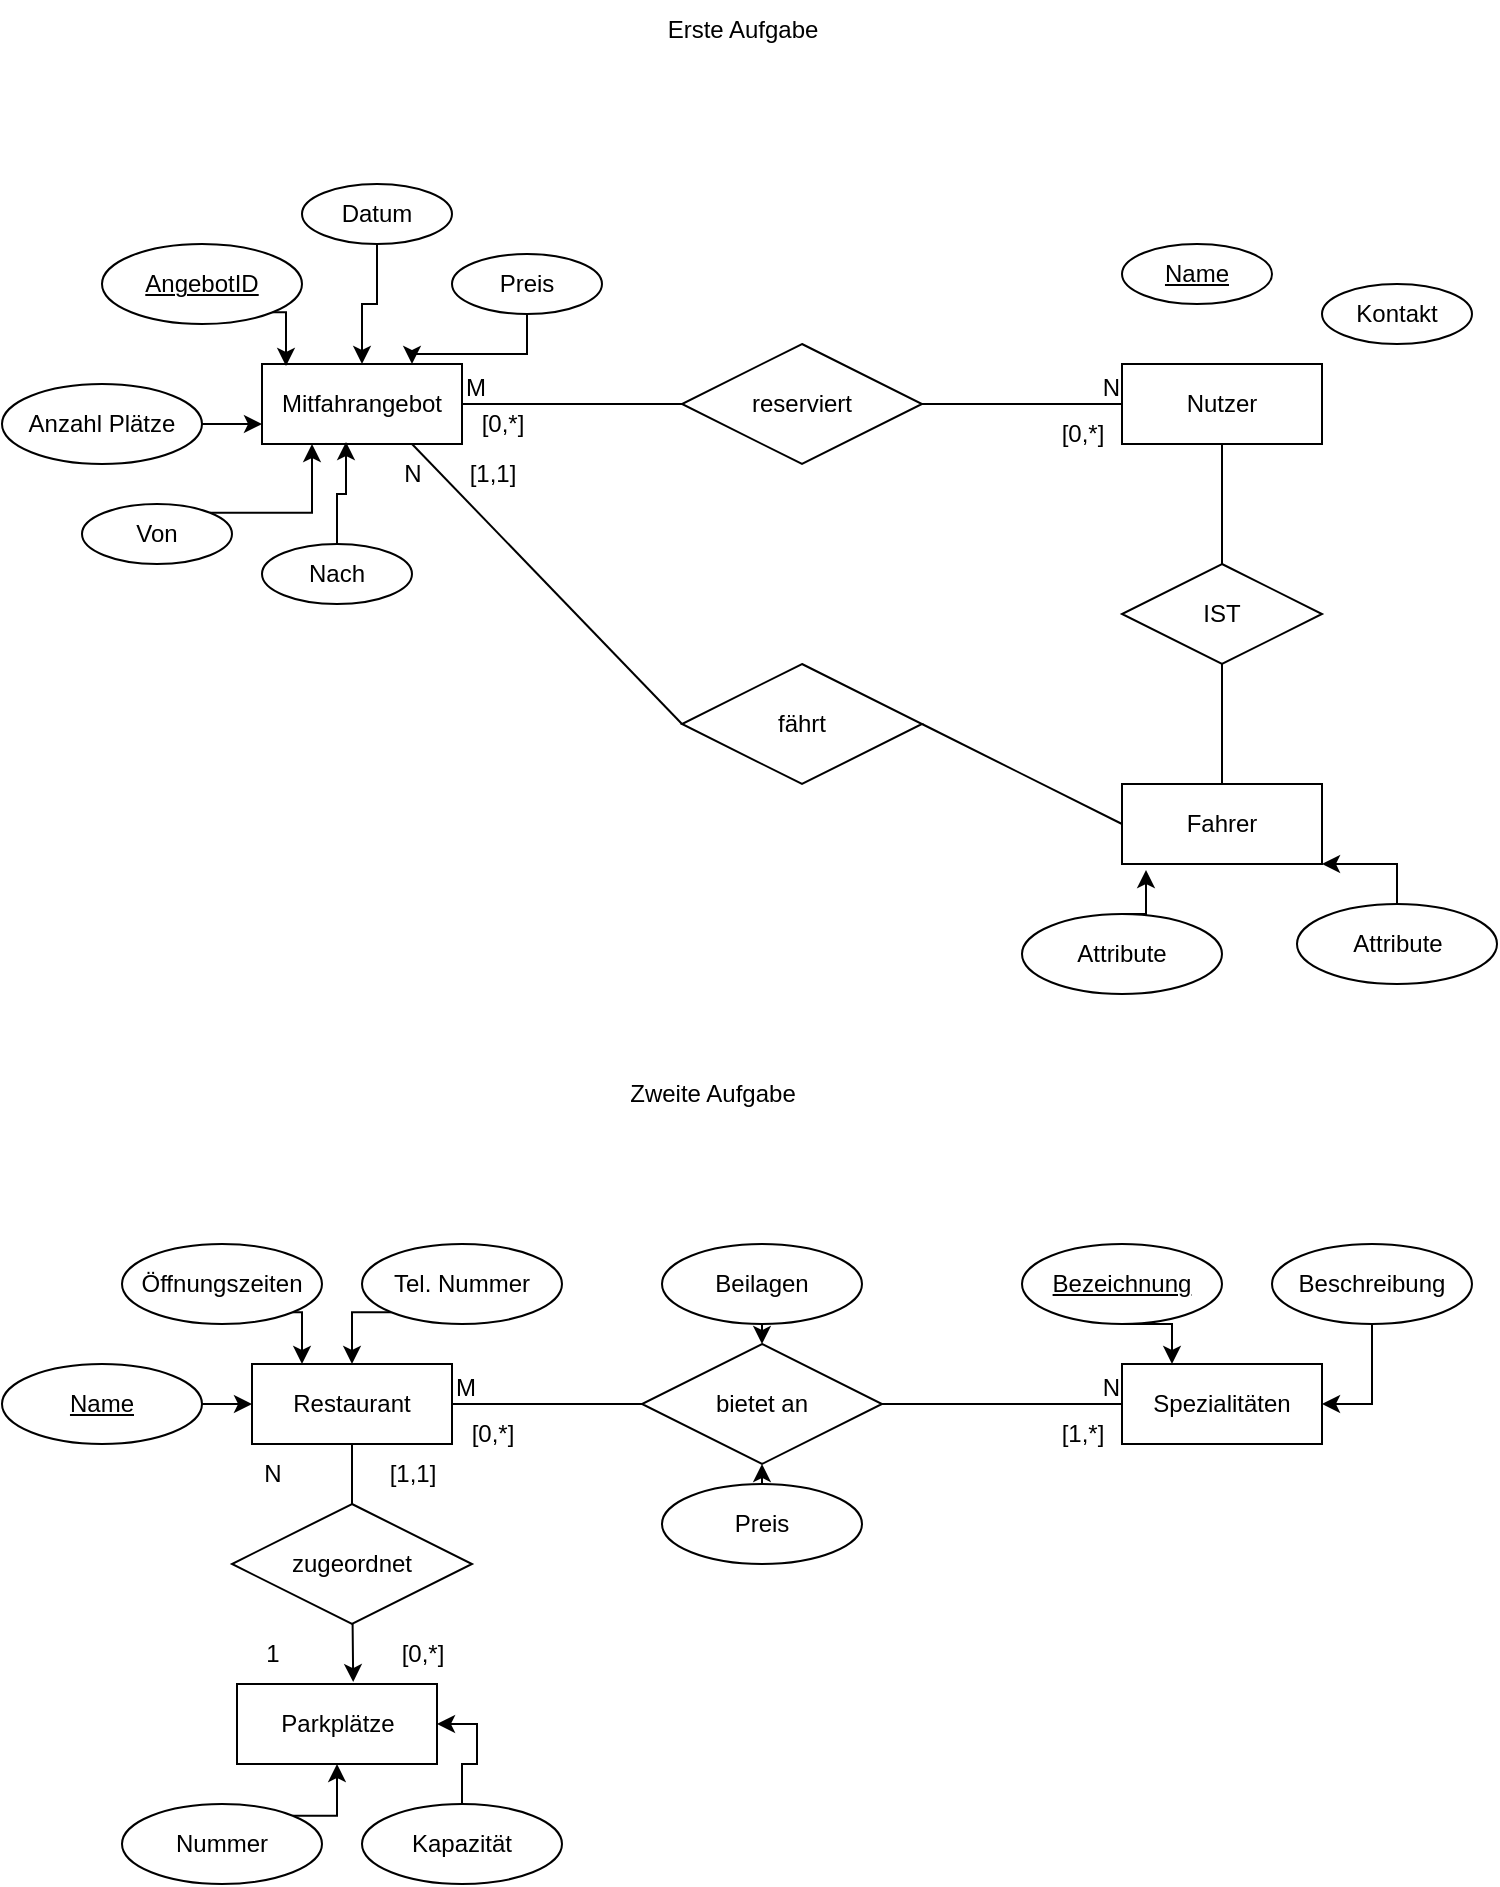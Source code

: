 <mxfile version="24.8.4">
  <diagram name="Seite-1" id="p8VCC9FZWKNZ37idPYZn">
    <mxGraphModel dx="662" dy="418" grid="1" gridSize="10" guides="1" tooltips="1" connect="1" arrows="1" fold="1" page="1" pageScale="1" pageWidth="827" pageHeight="1169" math="0" shadow="0">
      <root>
        <mxCell id="0" />
        <mxCell id="1" parent="0" />
        <mxCell id="WAFQGVnsethL2BhoRtgt-1" value="Mitfahrangebot" style="whiteSpace=wrap;html=1;align=center;" vertex="1" parent="1">
          <mxGeometry x="160" y="270" width="100" height="40" as="geometry" />
        </mxCell>
        <mxCell id="WAFQGVnsethL2BhoRtgt-2" value="Nutzer" style="whiteSpace=wrap;html=1;align=center;" vertex="1" parent="1">
          <mxGeometry x="590" y="270" width="100" height="40" as="geometry" />
        </mxCell>
        <mxCell id="WAFQGVnsethL2BhoRtgt-3" value="Fahrer" style="whiteSpace=wrap;html=1;align=center;" vertex="1" parent="1">
          <mxGeometry x="590" y="480" width="100" height="40" as="geometry" />
        </mxCell>
        <mxCell id="WAFQGVnsethL2BhoRtgt-6" value="fährt" style="shape=rhombus;perimeter=rhombusPerimeter;whiteSpace=wrap;html=1;align=center;" vertex="1" parent="1">
          <mxGeometry x="370" y="420" width="120" height="60" as="geometry" />
        </mxCell>
        <mxCell id="WAFQGVnsethL2BhoRtgt-7" value="Nach" style="ellipse;whiteSpace=wrap;html=1;align=center;" vertex="1" parent="1">
          <mxGeometry x="160" y="360" width="75" height="30" as="geometry" />
        </mxCell>
        <mxCell id="WAFQGVnsethL2BhoRtgt-36" style="edgeStyle=orthogonalEdgeStyle;rounded=0;orthogonalLoop=1;jettySize=auto;html=1;exitX=1;exitY=0;exitDx=0;exitDy=0;entryX=0.25;entryY=1;entryDx=0;entryDy=0;" edge="1" parent="1" source="WAFQGVnsethL2BhoRtgt-8" target="WAFQGVnsethL2BhoRtgt-1">
          <mxGeometry relative="1" as="geometry" />
        </mxCell>
        <mxCell id="WAFQGVnsethL2BhoRtgt-8" value="Von" style="ellipse;whiteSpace=wrap;html=1;align=center;" vertex="1" parent="1">
          <mxGeometry x="70" y="340" width="75" height="30" as="geometry" />
        </mxCell>
        <mxCell id="WAFQGVnsethL2BhoRtgt-37" style="edgeStyle=orthogonalEdgeStyle;rounded=0;orthogonalLoop=1;jettySize=auto;html=1;exitX=1;exitY=0.5;exitDx=0;exitDy=0;entryX=0;entryY=0.75;entryDx=0;entryDy=0;" edge="1" parent="1" source="WAFQGVnsethL2BhoRtgt-9" target="WAFQGVnsethL2BhoRtgt-1">
          <mxGeometry relative="1" as="geometry" />
        </mxCell>
        <mxCell id="WAFQGVnsethL2BhoRtgt-9" value="Anzahl Plätze" style="ellipse;whiteSpace=wrap;html=1;align=center;" vertex="1" parent="1">
          <mxGeometry x="30" y="280" width="100" height="40" as="geometry" />
        </mxCell>
        <mxCell id="WAFQGVnsethL2BhoRtgt-40" style="edgeStyle=orthogonalEdgeStyle;rounded=0;orthogonalLoop=1;jettySize=auto;html=1;exitX=0.5;exitY=1;exitDx=0;exitDy=0;entryX=0.75;entryY=0;entryDx=0;entryDy=0;" edge="1" parent="1" source="WAFQGVnsethL2BhoRtgt-10" target="WAFQGVnsethL2BhoRtgt-1">
          <mxGeometry relative="1" as="geometry" />
        </mxCell>
        <mxCell id="WAFQGVnsethL2BhoRtgt-10" value="Preis" style="ellipse;whiteSpace=wrap;html=1;align=center;" vertex="1" parent="1">
          <mxGeometry x="255" y="215" width="75" height="30" as="geometry" />
        </mxCell>
        <mxCell id="WAFQGVnsethL2BhoRtgt-39" style="edgeStyle=orthogonalEdgeStyle;rounded=0;orthogonalLoop=1;jettySize=auto;html=1;exitX=0.5;exitY=1;exitDx=0;exitDy=0;entryX=0.5;entryY=0;entryDx=0;entryDy=0;" edge="1" parent="1" source="WAFQGVnsethL2BhoRtgt-11" target="WAFQGVnsethL2BhoRtgt-1">
          <mxGeometry relative="1" as="geometry" />
        </mxCell>
        <mxCell id="WAFQGVnsethL2BhoRtgt-11" value="Datum" style="ellipse;whiteSpace=wrap;html=1;align=center;" vertex="1" parent="1">
          <mxGeometry x="180" y="180" width="75" height="30" as="geometry" />
        </mxCell>
        <mxCell id="WAFQGVnsethL2BhoRtgt-12" value="AngebotID" style="ellipse;whiteSpace=wrap;html=1;align=center;fontStyle=4;" vertex="1" parent="1">
          <mxGeometry x="80" y="210" width="100" height="40" as="geometry" />
        </mxCell>
        <mxCell id="WAFQGVnsethL2BhoRtgt-13" value="Kontakt" style="ellipse;whiteSpace=wrap;html=1;align=center;" vertex="1" parent="1">
          <mxGeometry x="690" y="230" width="75" height="30" as="geometry" />
        </mxCell>
        <mxCell id="WAFQGVnsethL2BhoRtgt-14" value="Name" style="ellipse;whiteSpace=wrap;html=1;align=center;fontStyle=4;" vertex="1" parent="1">
          <mxGeometry x="590" y="210" width="75" height="30" as="geometry" />
        </mxCell>
        <mxCell id="WAFQGVnsethL2BhoRtgt-15" value="Attribute" style="ellipse;whiteSpace=wrap;html=1;align=center;" vertex="1" parent="1">
          <mxGeometry x="540" y="545" width="100" height="40" as="geometry" />
        </mxCell>
        <mxCell id="WAFQGVnsethL2BhoRtgt-16" value="Erste Aufgabe" style="text;html=1;align=center;verticalAlign=middle;resizable=0;points=[];autosize=1;strokeColor=none;fillColor=none;" vertex="1" parent="1">
          <mxGeometry x="350" y="88" width="100" height="30" as="geometry" />
        </mxCell>
        <mxCell id="WAFQGVnsethL2BhoRtgt-18" value="Zweite Aufgabe" style="text;html=1;align=center;verticalAlign=middle;resizable=0;points=[];autosize=1;strokeColor=none;fillColor=none;" vertex="1" parent="1">
          <mxGeometry x="330" y="620" width="110" height="30" as="geometry" />
        </mxCell>
        <mxCell id="WAFQGVnsethL2BhoRtgt-34" style="edgeStyle=orthogonalEdgeStyle;rounded=0;orthogonalLoop=1;jettySize=auto;html=1;exitX=0.5;exitY=0;exitDx=0;exitDy=0;entryX=1;entryY=1;entryDx=0;entryDy=0;" edge="1" parent="1" source="WAFQGVnsethL2BhoRtgt-20" target="WAFQGVnsethL2BhoRtgt-3">
          <mxGeometry relative="1" as="geometry" />
        </mxCell>
        <mxCell id="WAFQGVnsethL2BhoRtgt-20" value="Attribute" style="ellipse;whiteSpace=wrap;html=1;align=center;" vertex="1" parent="1">
          <mxGeometry x="677.5" y="540" width="100" height="40" as="geometry" />
        </mxCell>
        <mxCell id="WAFQGVnsethL2BhoRtgt-21" value="Restaurant" style="whiteSpace=wrap;html=1;align=center;" vertex="1" parent="1">
          <mxGeometry x="155" y="770" width="100" height="40" as="geometry" />
        </mxCell>
        <mxCell id="WAFQGVnsethL2BhoRtgt-23" value="Spezialitäten" style="whiteSpace=wrap;html=1;align=center;" vertex="1" parent="1">
          <mxGeometry x="590" y="770" width="100" height="40" as="geometry" />
        </mxCell>
        <mxCell id="WAFQGVnsethL2BhoRtgt-75" style="edgeStyle=orthogonalEdgeStyle;rounded=0;orthogonalLoop=1;jettySize=auto;html=1;exitX=1;exitY=0.5;exitDx=0;exitDy=0;entryX=0;entryY=0.5;entryDx=0;entryDy=0;" edge="1" parent="1" source="WAFQGVnsethL2BhoRtgt-24" target="WAFQGVnsethL2BhoRtgt-21">
          <mxGeometry relative="1" as="geometry" />
        </mxCell>
        <mxCell id="WAFQGVnsethL2BhoRtgt-24" value="Name" style="ellipse;whiteSpace=wrap;html=1;align=center;fontStyle=4;" vertex="1" parent="1">
          <mxGeometry x="30" y="770" width="100" height="40" as="geometry" />
        </mxCell>
        <mxCell id="WAFQGVnsethL2BhoRtgt-76" style="edgeStyle=orthogonalEdgeStyle;rounded=0;orthogonalLoop=1;jettySize=auto;html=1;exitX=1;exitY=1;exitDx=0;exitDy=0;entryX=0.25;entryY=0;entryDx=0;entryDy=0;" edge="1" parent="1" source="WAFQGVnsethL2BhoRtgt-25" target="WAFQGVnsethL2BhoRtgt-21">
          <mxGeometry relative="1" as="geometry" />
        </mxCell>
        <mxCell id="WAFQGVnsethL2BhoRtgt-25" value="Öffnungszeiten" style="ellipse;whiteSpace=wrap;html=1;align=center;" vertex="1" parent="1">
          <mxGeometry x="90" y="710" width="100" height="40" as="geometry" />
        </mxCell>
        <mxCell id="WAFQGVnsethL2BhoRtgt-77" style="edgeStyle=orthogonalEdgeStyle;rounded=0;orthogonalLoop=1;jettySize=auto;html=1;exitX=0;exitY=1;exitDx=0;exitDy=0;entryX=0.5;entryY=0;entryDx=0;entryDy=0;" edge="1" parent="1" source="WAFQGVnsethL2BhoRtgt-26" target="WAFQGVnsethL2BhoRtgt-21">
          <mxGeometry relative="1" as="geometry" />
        </mxCell>
        <mxCell id="WAFQGVnsethL2BhoRtgt-26" value="Tel. Nummer" style="ellipse;whiteSpace=wrap;html=1;align=center;" vertex="1" parent="1">
          <mxGeometry x="210" y="710" width="100" height="40" as="geometry" />
        </mxCell>
        <mxCell id="WAFQGVnsethL2BhoRtgt-29" value="" style="endArrow=none;html=1;rounded=0;exitX=1;exitY=0.5;exitDx=0;exitDy=0;entryX=0;entryY=0.5;entryDx=0;entryDy=0;" edge="1" parent="1" source="WAFQGVnsethL2BhoRtgt-1" target="WAFQGVnsethL2BhoRtgt-2">
          <mxGeometry relative="1" as="geometry">
            <mxPoint x="290" y="340" as="sourcePoint" />
            <mxPoint x="490" y="440" as="targetPoint" />
          </mxGeometry>
        </mxCell>
        <mxCell id="WAFQGVnsethL2BhoRtgt-30" value="M" style="resizable=0;html=1;whiteSpace=wrap;align=left;verticalAlign=bottom;" connectable="0" vertex="1" parent="WAFQGVnsethL2BhoRtgt-29">
          <mxGeometry x="-1" relative="1" as="geometry" />
        </mxCell>
        <mxCell id="WAFQGVnsethL2BhoRtgt-31" value="N" style="resizable=0;html=1;whiteSpace=wrap;align=right;verticalAlign=bottom;" connectable="0" vertex="1" parent="WAFQGVnsethL2BhoRtgt-29">
          <mxGeometry x="1" relative="1" as="geometry" />
        </mxCell>
        <mxCell id="WAFQGVnsethL2BhoRtgt-5" value="reserviert" style="shape=rhombus;perimeter=rhombusPerimeter;whiteSpace=wrap;html=1;align=center;" vertex="1" parent="1">
          <mxGeometry x="370" y="260" width="120" height="60" as="geometry" />
        </mxCell>
        <mxCell id="WAFQGVnsethL2BhoRtgt-32" value="" style="endArrow=none;html=1;rounded=0;exitX=0.5;exitY=1;exitDx=0;exitDy=0;entryX=0.5;entryY=0;entryDx=0;entryDy=0;" edge="1" parent="1" source="WAFQGVnsethL2BhoRtgt-2" target="WAFQGVnsethL2BhoRtgt-3">
          <mxGeometry relative="1" as="geometry">
            <mxPoint x="650" y="340" as="sourcePoint" />
            <mxPoint x="490" y="440" as="targetPoint" />
          </mxGeometry>
        </mxCell>
        <mxCell id="WAFQGVnsethL2BhoRtgt-4" value="IST" style="shape=rhombus;perimeter=rhombusPerimeter;whiteSpace=wrap;html=1;align=center;" vertex="1" parent="1">
          <mxGeometry x="590" y="370" width="100" height="50" as="geometry" />
        </mxCell>
        <mxCell id="WAFQGVnsethL2BhoRtgt-33" style="edgeStyle=orthogonalEdgeStyle;rounded=0;orthogonalLoop=1;jettySize=auto;html=1;exitX=0.5;exitY=0;exitDx=0;exitDy=0;entryX=0.12;entryY=1.075;entryDx=0;entryDy=0;entryPerimeter=0;" edge="1" parent="1" source="WAFQGVnsethL2BhoRtgt-15" target="WAFQGVnsethL2BhoRtgt-3">
          <mxGeometry relative="1" as="geometry" />
        </mxCell>
        <mxCell id="WAFQGVnsethL2BhoRtgt-35" style="edgeStyle=orthogonalEdgeStyle;rounded=0;orthogonalLoop=1;jettySize=auto;html=1;exitX=0.5;exitY=0;exitDx=0;exitDy=0;entryX=0.42;entryY=0.975;entryDx=0;entryDy=0;entryPerimeter=0;" edge="1" parent="1" source="WAFQGVnsethL2BhoRtgt-7" target="WAFQGVnsethL2BhoRtgt-1">
          <mxGeometry relative="1" as="geometry" />
        </mxCell>
        <mxCell id="WAFQGVnsethL2BhoRtgt-38" style="edgeStyle=orthogonalEdgeStyle;rounded=0;orthogonalLoop=1;jettySize=auto;html=1;exitX=1;exitY=1;exitDx=0;exitDy=0;entryX=0.12;entryY=0.025;entryDx=0;entryDy=0;entryPerimeter=0;" edge="1" parent="1" source="WAFQGVnsethL2BhoRtgt-12" target="WAFQGVnsethL2BhoRtgt-1">
          <mxGeometry relative="1" as="geometry" />
        </mxCell>
        <mxCell id="WAFQGVnsethL2BhoRtgt-41" value="" style="endArrow=none;html=1;rounded=0;entryX=0;entryY=0.5;entryDx=0;entryDy=0;exitX=1;exitY=0.5;exitDx=0;exitDy=0;" edge="1" parent="1" source="WAFQGVnsethL2BhoRtgt-6" target="WAFQGVnsethL2BhoRtgt-3">
          <mxGeometry relative="1" as="geometry">
            <mxPoint x="330" y="440" as="sourcePoint" />
            <mxPoint x="490" y="440" as="targetPoint" />
          </mxGeometry>
        </mxCell>
        <mxCell id="WAFQGVnsethL2BhoRtgt-42" value="" style="endArrow=none;html=1;rounded=0;exitX=0.75;exitY=1;exitDx=0;exitDy=0;entryX=0;entryY=0.5;entryDx=0;entryDy=0;" edge="1" parent="1" source="WAFQGVnsethL2BhoRtgt-1" target="WAFQGVnsethL2BhoRtgt-6">
          <mxGeometry relative="1" as="geometry">
            <mxPoint x="330" y="440" as="sourcePoint" />
            <mxPoint x="490" y="440" as="targetPoint" />
          </mxGeometry>
        </mxCell>
        <mxCell id="WAFQGVnsethL2BhoRtgt-43" value="N" style="text;html=1;align=center;verticalAlign=middle;resizable=0;points=[];autosize=1;strokeColor=none;fillColor=none;" vertex="1" parent="1">
          <mxGeometry x="220" y="310" width="30" height="30" as="geometry" />
        </mxCell>
        <mxCell id="WAFQGVnsethL2BhoRtgt-44" value="[0,*]" style="text;html=1;align=center;verticalAlign=middle;resizable=0;points=[];autosize=1;strokeColor=none;fillColor=none;" vertex="1" parent="1">
          <mxGeometry x="260" y="285" width="40" height="30" as="geometry" />
        </mxCell>
        <mxCell id="WAFQGVnsethL2BhoRtgt-45" value="[1,1]" style="text;html=1;align=center;verticalAlign=middle;resizable=0;points=[];autosize=1;strokeColor=none;fillColor=none;" vertex="1" parent="1">
          <mxGeometry x="250" y="310" width="50" height="30" as="geometry" />
        </mxCell>
        <mxCell id="WAFQGVnsethL2BhoRtgt-46" value="[0,*]" style="text;html=1;align=center;verticalAlign=middle;resizable=0;points=[];autosize=1;strokeColor=none;fillColor=none;" vertex="1" parent="1">
          <mxGeometry x="550" y="290" width="40" height="30" as="geometry" />
        </mxCell>
        <mxCell id="WAFQGVnsethL2BhoRtgt-72" style="edgeStyle=orthogonalEdgeStyle;rounded=0;orthogonalLoop=1;jettySize=auto;html=1;exitX=0.5;exitY=1;exitDx=0;exitDy=0;entryX=0.5;entryY=0;entryDx=0;entryDy=0;" edge="1" parent="1" source="WAFQGVnsethL2BhoRtgt-47" target="WAFQGVnsethL2BhoRtgt-22">
          <mxGeometry relative="1" as="geometry" />
        </mxCell>
        <mxCell id="WAFQGVnsethL2BhoRtgt-47" value="Beilagen" style="ellipse;whiteSpace=wrap;html=1;align=center;" vertex="1" parent="1">
          <mxGeometry x="360" y="710" width="100" height="40" as="geometry" />
        </mxCell>
        <mxCell id="WAFQGVnsethL2BhoRtgt-71" style="edgeStyle=orthogonalEdgeStyle;rounded=0;orthogonalLoop=1;jettySize=auto;html=1;exitX=0.5;exitY=0;exitDx=0;exitDy=0;entryX=0.5;entryY=1;entryDx=0;entryDy=0;" edge="1" parent="1" source="WAFQGVnsethL2BhoRtgt-48" target="WAFQGVnsethL2BhoRtgt-22">
          <mxGeometry relative="1" as="geometry" />
        </mxCell>
        <mxCell id="WAFQGVnsethL2BhoRtgt-48" value="Preis" style="ellipse;whiteSpace=wrap;html=1;align=center;" vertex="1" parent="1">
          <mxGeometry x="360" y="830" width="100" height="40" as="geometry" />
        </mxCell>
        <mxCell id="WAFQGVnsethL2BhoRtgt-73" style="edgeStyle=orthogonalEdgeStyle;rounded=0;orthogonalLoop=1;jettySize=auto;html=1;exitX=0.5;exitY=1;exitDx=0;exitDy=0;entryX=0.25;entryY=0;entryDx=0;entryDy=0;" edge="1" parent="1" source="WAFQGVnsethL2BhoRtgt-49" target="WAFQGVnsethL2BhoRtgt-23">
          <mxGeometry relative="1" as="geometry" />
        </mxCell>
        <mxCell id="WAFQGVnsethL2BhoRtgt-49" value="Bezeichnung" style="ellipse;whiteSpace=wrap;html=1;align=center;fontStyle=4;" vertex="1" parent="1">
          <mxGeometry x="540" y="710" width="100" height="40" as="geometry" />
        </mxCell>
        <mxCell id="WAFQGVnsethL2BhoRtgt-74" style="edgeStyle=orthogonalEdgeStyle;rounded=0;orthogonalLoop=1;jettySize=auto;html=1;entryX=1;entryY=0.5;entryDx=0;entryDy=0;" edge="1" parent="1" source="WAFQGVnsethL2BhoRtgt-50" target="WAFQGVnsethL2BhoRtgt-23">
          <mxGeometry relative="1" as="geometry" />
        </mxCell>
        <mxCell id="WAFQGVnsethL2BhoRtgt-50" value="Beschreibung" style="ellipse;whiteSpace=wrap;html=1;align=center;" vertex="1" parent="1">
          <mxGeometry x="665" y="710" width="100" height="40" as="geometry" />
        </mxCell>
        <mxCell id="WAFQGVnsethL2BhoRtgt-52" value="Parkplätze" style="whiteSpace=wrap;html=1;align=center;" vertex="1" parent="1">
          <mxGeometry x="147.5" y="930" width="100" height="40" as="geometry" />
        </mxCell>
        <mxCell id="WAFQGVnsethL2BhoRtgt-53" value="" style="endArrow=none;html=1;rounded=0;exitX=1;exitY=0.5;exitDx=0;exitDy=0;entryX=0;entryY=0.5;entryDx=0;entryDy=0;" edge="1" parent="1" source="WAFQGVnsethL2BhoRtgt-21" target="WAFQGVnsethL2BhoRtgt-23">
          <mxGeometry relative="1" as="geometry">
            <mxPoint x="330" y="800" as="sourcePoint" />
            <mxPoint x="490" y="800" as="targetPoint" />
          </mxGeometry>
        </mxCell>
        <mxCell id="WAFQGVnsethL2BhoRtgt-54" value="M" style="resizable=0;html=1;whiteSpace=wrap;align=left;verticalAlign=bottom;" connectable="0" vertex="1" parent="WAFQGVnsethL2BhoRtgt-53">
          <mxGeometry x="-1" relative="1" as="geometry" />
        </mxCell>
        <mxCell id="WAFQGVnsethL2BhoRtgt-55" value="N" style="resizable=0;html=1;whiteSpace=wrap;align=right;verticalAlign=bottom;" connectable="0" vertex="1" parent="WAFQGVnsethL2BhoRtgt-53">
          <mxGeometry x="1" relative="1" as="geometry" />
        </mxCell>
        <mxCell id="WAFQGVnsethL2BhoRtgt-22" value="bietet an" style="shape=rhombus;perimeter=rhombusPerimeter;whiteSpace=wrap;html=1;align=center;" vertex="1" parent="1">
          <mxGeometry x="350" y="760" width="120" height="60" as="geometry" />
        </mxCell>
        <mxCell id="WAFQGVnsethL2BhoRtgt-57" value="N" style="text;html=1;align=center;verticalAlign=middle;resizable=0;points=[];autosize=1;strokeColor=none;fillColor=none;" vertex="1" parent="1">
          <mxGeometry x="150" y="810" width="30" height="30" as="geometry" />
        </mxCell>
        <mxCell id="WAFQGVnsethL2BhoRtgt-58" value="1" style="text;html=1;align=center;verticalAlign=middle;resizable=0;points=[];autosize=1;strokeColor=none;fillColor=none;" vertex="1" parent="1">
          <mxGeometry x="150" y="900" width="30" height="30" as="geometry" />
        </mxCell>
        <mxCell id="WAFQGVnsethL2BhoRtgt-59" value="[0,*]" style="text;html=1;align=center;verticalAlign=middle;resizable=0;points=[];autosize=1;strokeColor=none;fillColor=none;" vertex="1" parent="1">
          <mxGeometry x="255" y="790" width="40" height="30" as="geometry" />
        </mxCell>
        <mxCell id="WAFQGVnsethL2BhoRtgt-61" value="[1,*]" style="text;html=1;align=center;verticalAlign=middle;resizable=0;points=[];autosize=1;strokeColor=none;fillColor=none;" vertex="1" parent="1">
          <mxGeometry x="550" y="790" width="40" height="30" as="geometry" />
        </mxCell>
        <mxCell id="WAFQGVnsethL2BhoRtgt-62" value="[1,1]" style="text;html=1;align=center;verticalAlign=middle;resizable=0;points=[];autosize=1;strokeColor=none;fillColor=none;" vertex="1" parent="1">
          <mxGeometry x="210" y="810" width="50" height="30" as="geometry" />
        </mxCell>
        <mxCell id="WAFQGVnsethL2BhoRtgt-63" value="[0,*]" style="text;html=1;align=center;verticalAlign=middle;resizable=0;points=[];autosize=1;strokeColor=none;fillColor=none;" vertex="1" parent="1">
          <mxGeometry x="220" y="900" width="40" height="30" as="geometry" />
        </mxCell>
        <mxCell id="WAFQGVnsethL2BhoRtgt-66" style="edgeStyle=orthogonalEdgeStyle;rounded=0;orthogonalLoop=1;jettySize=auto;html=1;exitX=0.5;exitY=1;exitDx=0;exitDy=0;entryX=0.581;entryY=-0.024;entryDx=0;entryDy=0;entryPerimeter=0;" edge="1" parent="1" source="WAFQGVnsethL2BhoRtgt-21" target="WAFQGVnsethL2BhoRtgt-52">
          <mxGeometry relative="1" as="geometry" />
        </mxCell>
        <mxCell id="WAFQGVnsethL2BhoRtgt-51" value="zugeordnet" style="shape=rhombus;perimeter=rhombusPerimeter;whiteSpace=wrap;html=1;align=center;" vertex="1" parent="1">
          <mxGeometry x="145" y="840" width="120" height="60" as="geometry" />
        </mxCell>
        <mxCell id="WAFQGVnsethL2BhoRtgt-70" style="edgeStyle=orthogonalEdgeStyle;rounded=0;orthogonalLoop=1;jettySize=auto;html=1;exitX=1;exitY=0;exitDx=0;exitDy=0;entryX=0.5;entryY=1;entryDx=0;entryDy=0;" edge="1" parent="1" source="WAFQGVnsethL2BhoRtgt-67" target="WAFQGVnsethL2BhoRtgt-52">
          <mxGeometry relative="1" as="geometry" />
        </mxCell>
        <mxCell id="WAFQGVnsethL2BhoRtgt-67" value="Nummer" style="ellipse;whiteSpace=wrap;html=1;align=center;" vertex="1" parent="1">
          <mxGeometry x="90" y="990" width="100" height="40" as="geometry" />
        </mxCell>
        <mxCell id="WAFQGVnsethL2BhoRtgt-69" style="edgeStyle=orthogonalEdgeStyle;rounded=0;orthogonalLoop=1;jettySize=auto;html=1;exitX=0.5;exitY=0;exitDx=0;exitDy=0;entryX=1;entryY=0.5;entryDx=0;entryDy=0;" edge="1" parent="1" source="WAFQGVnsethL2BhoRtgt-68" target="WAFQGVnsethL2BhoRtgt-52">
          <mxGeometry relative="1" as="geometry" />
        </mxCell>
        <mxCell id="WAFQGVnsethL2BhoRtgt-68" value="Kapazität" style="ellipse;whiteSpace=wrap;html=1;align=center;" vertex="1" parent="1">
          <mxGeometry x="210" y="990" width="100" height="40" as="geometry" />
        </mxCell>
      </root>
    </mxGraphModel>
  </diagram>
</mxfile>
